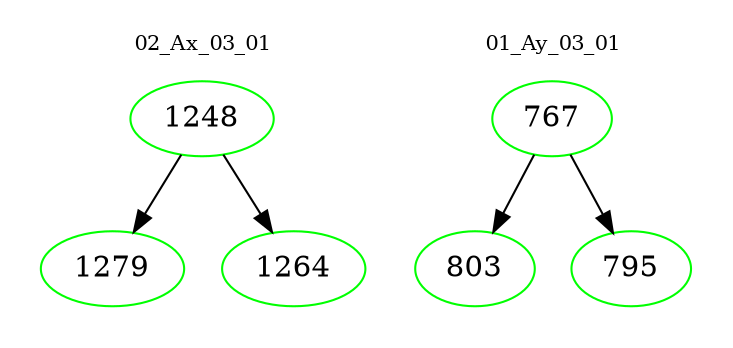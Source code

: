 digraph{
subgraph cluster_0 {
color = white
label = "02_Ax_03_01";
fontsize=10;
T0_1248 [label="1248", color="green"]
T0_1248 -> T0_1279 [color="black"]
T0_1279 [label="1279", color="green"]
T0_1248 -> T0_1264 [color="black"]
T0_1264 [label="1264", color="green"]
}
subgraph cluster_1 {
color = white
label = "01_Ay_03_01";
fontsize=10;
T1_767 [label="767", color="green"]
T1_767 -> T1_803 [color="black"]
T1_803 [label="803", color="green"]
T1_767 -> T1_795 [color="black"]
T1_795 [label="795", color="green"]
}
}
